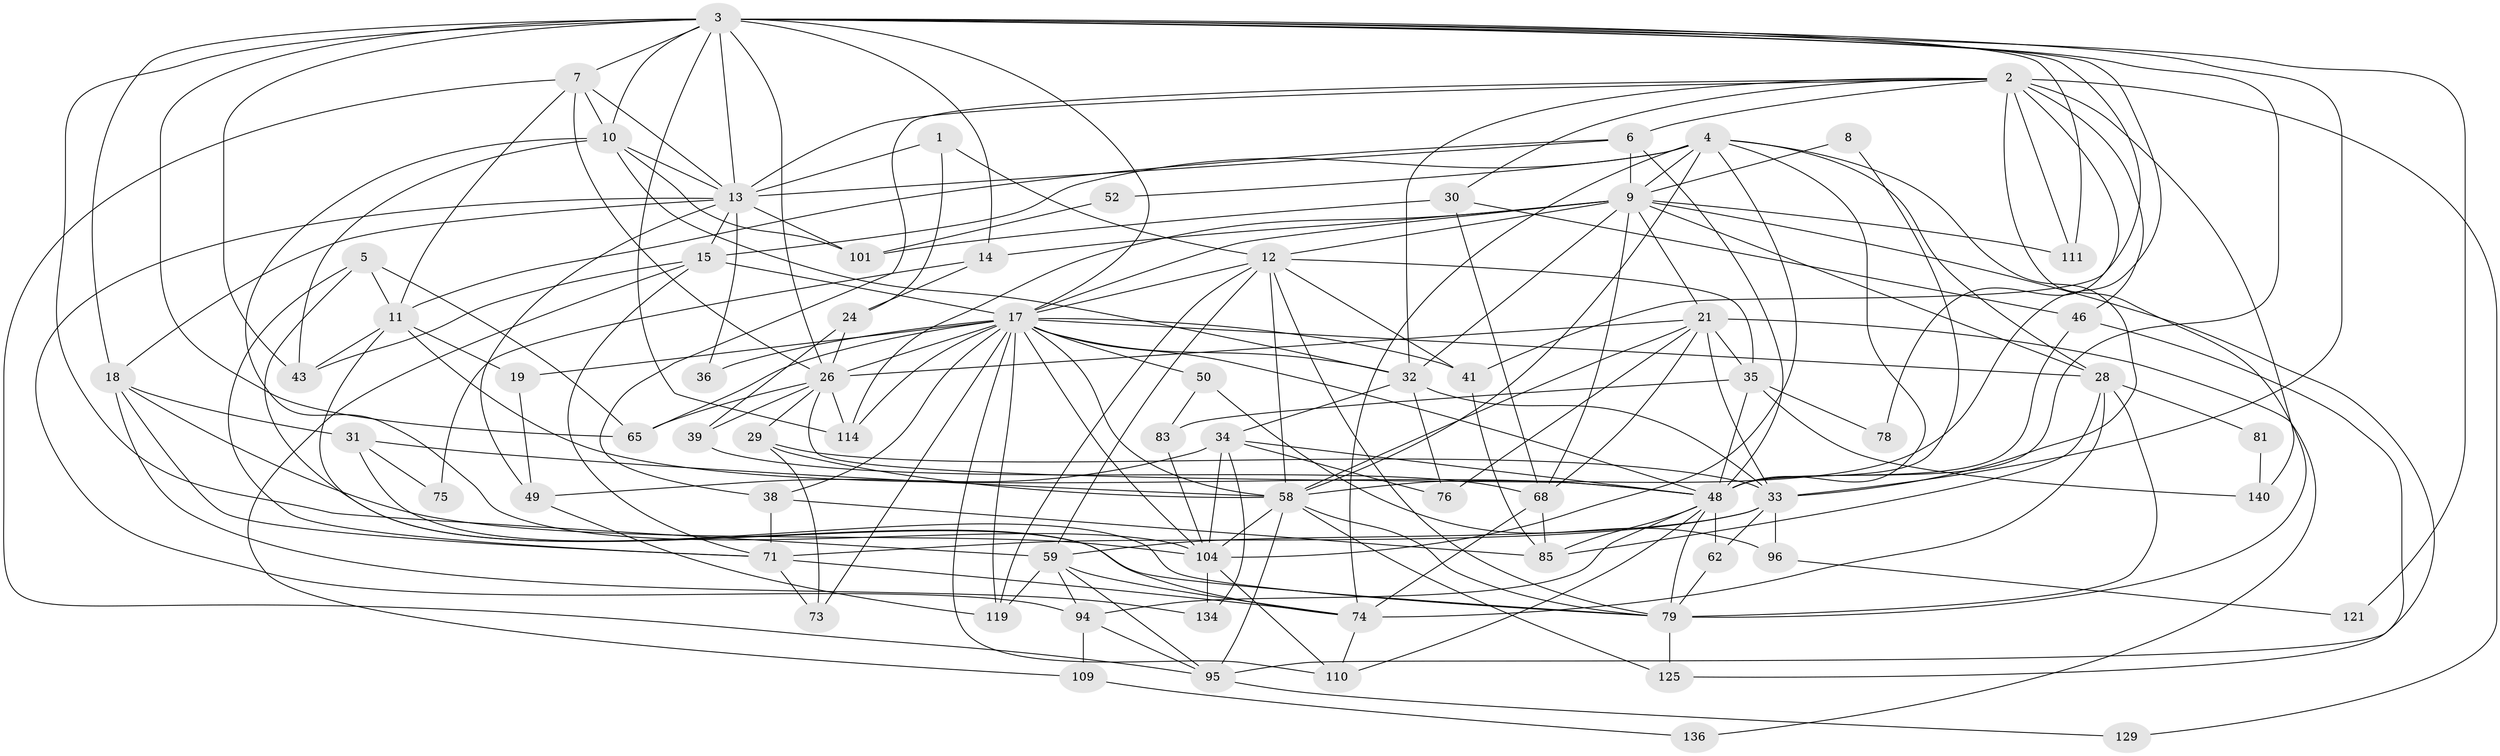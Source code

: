 // original degree distribution, {3: 0.2624113475177305, 4: 0.2695035460992908, 5: 0.12056737588652482, 2: 0.15602836879432624, 6: 0.1347517730496454, 7: 0.0425531914893617, 8: 0.014184397163120567}
// Generated by graph-tools (version 1.1) at 2025/18/03/04/25 18:18:36]
// undirected, 70 vertices, 196 edges
graph export_dot {
graph [start="1"]
  node [color=gray90,style=filled];
  1;
  2 [super="+120+91"];
  3 [super="+126+16"];
  4 [super="+90+45+23"];
  5 [super="+44"];
  6;
  7 [super="+88+139"];
  8;
  9 [super="+25+63+27"];
  10 [super="+89"];
  11 [super="+135"];
  12 [super="+61+118"];
  13 [super="+37+57+113"];
  14 [super="+60"];
  15 [super="+107"];
  17 [super="+92+132+20"];
  18;
  19;
  21 [super="+22+123+40"];
  24;
  26 [super="+55+54"];
  28 [super="+72"];
  29;
  30;
  31;
  32 [super="+47"];
  33 [super="+77+87"];
  34;
  35;
  36;
  38 [super="+124"];
  39;
  41;
  43;
  46;
  48 [super="+99+53"];
  49 [super="+66"];
  50;
  52;
  58 [super="+82+141+70"];
  59;
  62;
  65 [super="+98+69"];
  68;
  71 [super="+102"];
  73;
  74 [super="+127"];
  75;
  76;
  78;
  79 [super="+86"];
  81;
  83;
  85 [super="+137+117"];
  94;
  95 [super="+100"];
  96;
  101;
  104 [super="+128+106"];
  109;
  110 [super="+133"];
  111;
  114;
  119;
  121;
  125;
  129;
  134;
  136;
  140;
  1 -- 24;
  1 -- 13;
  1 -- 12;
  2 -- 13 [weight=2];
  2 -- 111 [weight=2];
  2 -- 46;
  2 -- 79;
  2 -- 32;
  2 -- 129;
  2 -- 6;
  2 -- 140;
  2 -- 78;
  2 -- 30;
  2 -- 38;
  3 -- 48;
  3 -- 7 [weight=3];
  3 -- 65;
  3 -- 10;
  3 -- 13;
  3 -- 14;
  3 -- 17;
  3 -- 18;
  3 -- 26 [weight=2];
  3 -- 41;
  3 -- 43;
  3 -- 111;
  3 -- 114;
  3 -- 121;
  3 -- 58;
  3 -- 59 [weight=2];
  3 -- 33;
  4 -- 104;
  4 -- 48 [weight=2];
  4 -- 74;
  4 -- 9 [weight=2];
  4 -- 15;
  4 -- 28;
  4 -- 33;
  4 -- 52;
  4 -- 58;
  5 -- 79;
  5 -- 11;
  5 -- 65;
  5 -- 71;
  6 -- 13;
  6 -- 9;
  6 -- 11;
  6 -- 48;
  7 -- 10;
  7 -- 95;
  7 -- 11;
  7 -- 13;
  7 -- 26;
  8 -- 48;
  8 -- 9;
  9 -- 111;
  9 -- 14;
  9 -- 95;
  9 -- 21;
  9 -- 32;
  9 -- 114;
  9 -- 68;
  9 -- 28;
  9 -- 17;
  9 -- 12;
  10 -- 101;
  10 -- 13;
  10 -- 32;
  10 -- 43;
  10 -- 104;
  11 -- 48;
  11 -- 19;
  11 -- 43;
  11 -- 74;
  12 -- 35;
  12 -- 59;
  12 -- 119;
  12 -- 17;
  12 -- 58;
  12 -- 79;
  12 -- 41;
  13 -- 94;
  13 -- 18;
  13 -- 36;
  13 -- 101;
  13 -- 49;
  13 -- 15;
  14 -- 24;
  14 -- 75;
  15 -- 71;
  15 -- 43;
  15 -- 109;
  15 -- 17;
  17 -- 50;
  17 -- 114;
  17 -- 58 [weight=2];
  17 -- 73;
  17 -- 19;
  17 -- 26;
  17 -- 28;
  17 -- 32;
  17 -- 36;
  17 -- 38;
  17 -- 104;
  17 -- 41;
  17 -- 110;
  17 -- 48 [weight=2];
  17 -- 119;
  17 -- 65 [weight=2];
  18 -- 31;
  18 -- 134;
  18 -- 104;
  18 -- 71;
  19 -- 49;
  21 -- 136;
  21 -- 35;
  21 -- 58;
  21 -- 33 [weight=2];
  21 -- 26;
  21 -- 76;
  21 -- 68;
  24 -- 39;
  24 -- 26;
  26 -- 65 [weight=2];
  26 -- 114;
  26 -- 39;
  26 -- 48;
  26 -- 29;
  28 -- 74;
  28 -- 81;
  28 -- 79;
  28 -- 85;
  29 -- 73;
  29 -- 58;
  29 -- 33;
  30 -- 68;
  30 -- 46;
  30 -- 101;
  31 -- 75;
  31 -- 58;
  31 -- 79;
  32 -- 34;
  32 -- 76;
  32 -- 33;
  33 -- 59;
  33 -- 71;
  33 -- 96;
  33 -- 62;
  34 -- 76;
  34 -- 134;
  34 -- 48;
  34 -- 104;
  34 -- 49;
  35 -- 78;
  35 -- 83;
  35 -- 140;
  35 -- 48;
  38 -- 71;
  38 -- 85;
  39 -- 68;
  41 -- 85;
  46 -- 125;
  46 -- 48;
  48 -- 62;
  48 -- 85;
  48 -- 79;
  48 -- 94;
  48 -- 110;
  49 -- 119;
  50 -- 83;
  50 -- 96;
  52 -- 101;
  58 -- 104;
  58 -- 125;
  58 -- 95;
  58 -- 79;
  59 -- 119;
  59 -- 94;
  59 -- 95;
  59 -- 74;
  62 -- 79;
  68 -- 74;
  68 -- 85;
  71 -- 73;
  71 -- 74;
  74 -- 110;
  79 -- 125;
  81 -- 140;
  83 -- 104;
  94 -- 95;
  94 -- 109;
  95 -- 129;
  96 -- 121;
  104 -- 134;
  104 -- 110;
  109 -- 136;
}
